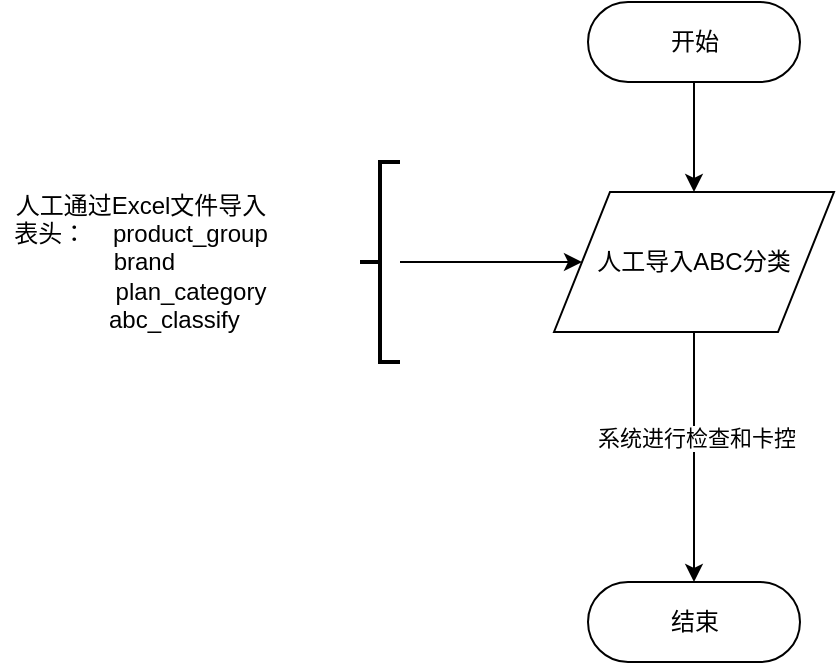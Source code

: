 <mxfile version="13.6.6" type="github">
  <diagram id="75NIJwF_BA_lbmNGSpQ4" name="Page-1">
    <mxGraphModel dx="1134" dy="800" grid="1" gridSize="10" guides="1" tooltips="1" connect="1" arrows="1" fold="1" page="1" pageScale="1" pageWidth="827" pageHeight="1169" math="0" shadow="0">
      <root>
        <mxCell id="0" />
        <mxCell id="1" parent="0" />
        <mxCell id="NSHEd8fm6fHOk80F3MLL-9" style="edgeStyle=orthogonalEdgeStyle;rounded=0;orthogonalLoop=1;jettySize=auto;html=1;entryX=0.5;entryY=0;entryDx=0;entryDy=0;" edge="1" parent="1" source="NSHEd8fm6fHOk80F3MLL-1" target="NSHEd8fm6fHOk80F3MLL-2">
          <mxGeometry relative="1" as="geometry" />
        </mxCell>
        <mxCell id="NSHEd8fm6fHOk80F3MLL-1" value="开始" style="html=1;dashed=0;whitespace=wrap;shape=mxgraph.dfd.start" vertex="1" parent="1">
          <mxGeometry x="374" y="40" width="106" height="40" as="geometry" />
        </mxCell>
        <mxCell id="NSHEd8fm6fHOk80F3MLL-11" style="edgeStyle=orthogonalEdgeStyle;rounded=0;orthogonalLoop=1;jettySize=auto;html=1;" edge="1" parent="1" source="NSHEd8fm6fHOk80F3MLL-2" target="NSHEd8fm6fHOk80F3MLL-10">
          <mxGeometry relative="1" as="geometry" />
        </mxCell>
        <mxCell id="NSHEd8fm6fHOk80F3MLL-12" value="系统进行检查和卡控" style="edgeLabel;html=1;align=center;verticalAlign=middle;resizable=0;points=[];" vertex="1" connectable="0" parent="NSHEd8fm6fHOk80F3MLL-11">
          <mxGeometry x="-0.152" y="1" relative="1" as="geometry">
            <mxPoint as="offset" />
          </mxGeometry>
        </mxCell>
        <mxCell id="NSHEd8fm6fHOk80F3MLL-2" value="人工导入ABC分类" style="shape=parallelogram;perimeter=parallelogramPerimeter;whiteSpace=wrap;html=1;dashed=0;" vertex="1" parent="1">
          <mxGeometry x="357" y="135" width="140" height="70" as="geometry" />
        </mxCell>
        <mxCell id="NSHEd8fm6fHOk80F3MLL-7" style="edgeStyle=orthogonalEdgeStyle;rounded=0;orthogonalLoop=1;jettySize=auto;html=1;" edge="1" parent="1" source="NSHEd8fm6fHOk80F3MLL-3" target="NSHEd8fm6fHOk80F3MLL-2">
          <mxGeometry relative="1" as="geometry" />
        </mxCell>
        <mxCell id="NSHEd8fm6fHOk80F3MLL-3" value="" style="strokeWidth=2;html=1;shape=mxgraph.flowchart.annotation_2;align=left;labelPosition=right;pointerEvents=1;" vertex="1" parent="1">
          <mxGeometry x="260" y="120" width="20" height="100" as="geometry" />
        </mxCell>
        <mxCell id="NSHEd8fm6fHOk80F3MLL-8" value="人工通过Excel文件导入&lt;br&gt;表头：&amp;nbsp; &amp;nbsp; product_group&lt;span&gt;	&lt;br&gt;&lt;/span&gt;&amp;nbsp;brand&lt;span&gt;	&lt;br&gt;&lt;/span&gt;&amp;nbsp; &amp;nbsp; &amp;nbsp; &amp;nbsp; &amp;nbsp; &amp;nbsp; &amp;nbsp; &amp;nbsp;plan_category&lt;span&gt;	&lt;br&gt;&lt;/span&gt;&amp;nbsp; &amp;nbsp; &amp;nbsp; &amp;nbsp; &amp;nbsp; abc_classify" style="text;html=1;align=center;verticalAlign=middle;resizable=0;points=[];autosize=1;" vertex="1" parent="1">
          <mxGeometry x="80" y="130" width="140" height="80" as="geometry" />
        </mxCell>
        <mxCell id="NSHEd8fm6fHOk80F3MLL-10" value="结束" style="html=1;dashed=0;whitespace=wrap;shape=mxgraph.dfd.start" vertex="1" parent="1">
          <mxGeometry x="374" y="330" width="106" height="40" as="geometry" />
        </mxCell>
      </root>
    </mxGraphModel>
  </diagram>
</mxfile>
